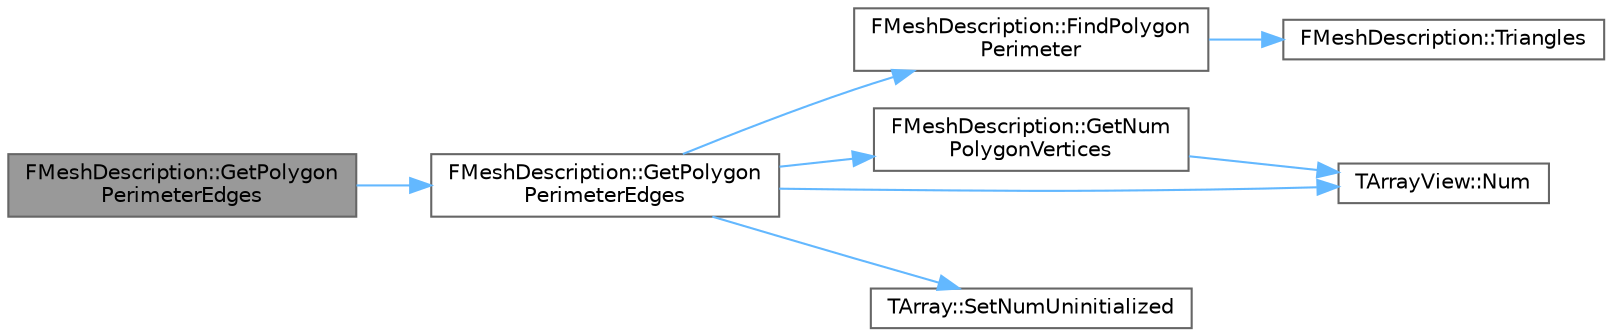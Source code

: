 digraph "FMeshDescription::GetPolygonPerimeterEdges"
{
 // INTERACTIVE_SVG=YES
 // LATEX_PDF_SIZE
  bgcolor="transparent";
  edge [fontname=Helvetica,fontsize=10,labelfontname=Helvetica,labelfontsize=10];
  node [fontname=Helvetica,fontsize=10,shape=box,height=0.2,width=0.4];
  rankdir="LR";
  Node1 [id="Node000001",label="FMeshDescription::GetPolygon\lPerimeterEdges",height=0.2,width=0.4,color="gray40", fillcolor="grey60", style="filled", fontcolor="black",tooltip="Returns the vertices which form the polygon perimeter."];
  Node1 -> Node2 [id="edge1_Node000001_Node000002",color="steelblue1",style="solid",tooltip=" "];
  Node2 [id="Node000002",label="FMeshDescription::GetPolygon\lPerimeterEdges",height=0.2,width=0.4,color="grey40", fillcolor="white", style="filled",URL="$da/d5f/structFMeshDescription.html#a85191c3def30743c740ac5fec86ae5a8",tooltip="Populates the passed array with the edges which form the polygon perimeter."];
  Node2 -> Node3 [id="edge2_Node000002_Node000003",color="steelblue1",style="solid",tooltip=" "];
  Node3 [id="Node000003",label="FMeshDescription::FindPolygon\lPerimeter",height=0.2,width=0.4,color="grey40", fillcolor="white", style="filled",URL="$da/d5f/structFMeshDescription.html#adf6e3cc02104d9dfb1171d2559616e23",tooltip="Determines the vertex instances which form the perimeter of a polygon."];
  Node3 -> Node4 [id="edge3_Node000003_Node000004",color="steelblue1",style="solid",tooltip=" "];
  Node4 [id="Node000004",label="FMeshDescription::Triangles",height=0.2,width=0.4,color="grey40", fillcolor="white", style="filled",URL="$da/d5f/structFMeshDescription.html#aff0f9e5a9291291c986f40c2504a1734",tooltip=" "];
  Node2 -> Node5 [id="edge4_Node000002_Node000005",color="steelblue1",style="solid",tooltip=" "];
  Node5 [id="Node000005",label="FMeshDescription::GetNum\lPolygonVertices",height=0.2,width=0.4,color="grey40", fillcolor="white", style="filled",URL="$da/d5f/structFMeshDescription.html#a736951868d786590300017907f2a96b4",tooltip="Returns the number of vertices this polygon has."];
  Node5 -> Node6 [id="edge5_Node000005_Node000006",color="steelblue1",style="solid",tooltip=" "];
  Node6 [id="Node000006",label="TArrayView::Num",height=0.2,width=0.4,color="grey40", fillcolor="white", style="filled",URL="$db/d13/classTArrayView.html#ae5b1658ae1312e54b0d669664cbf88ed",tooltip="Returns number of elements in array."];
  Node2 -> Node6 [id="edge6_Node000002_Node000006",color="steelblue1",style="solid",tooltip=" "];
  Node2 -> Node7 [id="edge7_Node000002_Node000007",color="steelblue1",style="solid",tooltip=" "];
  Node7 [id="Node000007",label="TArray::SetNumUninitialized",height=0.2,width=0.4,color="grey40", fillcolor="white", style="filled",URL="$d4/d52/classTArray.html#abcfaf3c6d59e14e15f6df61a84870e56",tooltip="Resizes array to given number of elements."];
}
